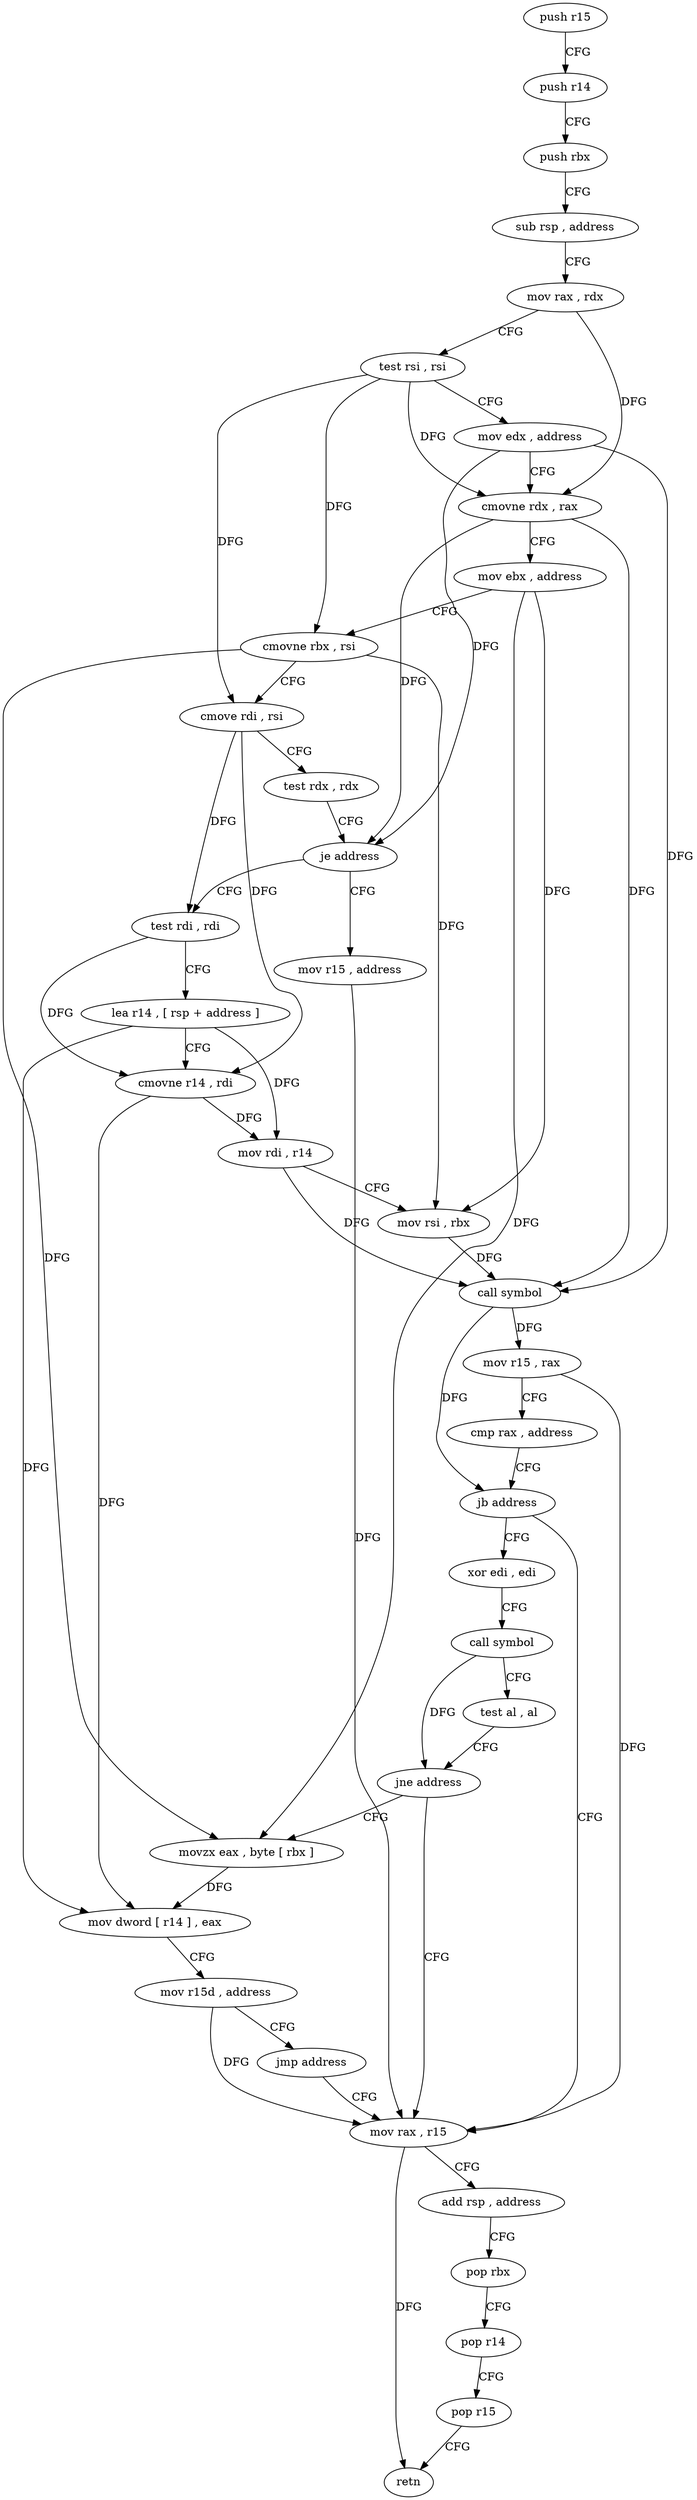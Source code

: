 digraph "func" {
"4217552" [label = "push r15" ]
"4217554" [label = "push r14" ]
"4217556" [label = "push rbx" ]
"4217557" [label = "sub rsp , address" ]
"4217561" [label = "mov rax , rdx" ]
"4217564" [label = "test rsi , rsi" ]
"4217567" [label = "mov edx , address" ]
"4217572" [label = "cmovne rdx , rax" ]
"4217576" [label = "mov ebx , address" ]
"4217581" [label = "cmovne rbx , rsi" ]
"4217585" [label = "cmove rdi , rsi" ]
"4217589" [label = "test rdx , rdx" ]
"4217592" [label = "je address" ]
"4217651" [label = "mov r15 , address" ]
"4217594" [label = "test rdi , rdi" ]
"4217658" [label = "mov rax , r15" ]
"4217597" [label = "lea r14 , [ rsp + address ]" ]
"4217602" [label = "cmovne r14 , rdi" ]
"4217606" [label = "mov rdi , r14" ]
"4217609" [label = "mov rsi , rbx" ]
"4217612" [label = "call symbol" ]
"4217617" [label = "mov r15 , rax" ]
"4217620" [label = "cmp rax , address" ]
"4217624" [label = "jb address" ]
"4217626" [label = "xor edi , edi" ]
"4217661" [label = "add rsp , address" ]
"4217665" [label = "pop rbx" ]
"4217666" [label = "pop r14" ]
"4217668" [label = "pop r15" ]
"4217670" [label = "retn" ]
"4217628" [label = "call symbol" ]
"4217633" [label = "test al , al" ]
"4217635" [label = "jne address" ]
"4217637" [label = "movzx eax , byte [ rbx ]" ]
"4217640" [label = "mov dword [ r14 ] , eax" ]
"4217643" [label = "mov r15d , address" ]
"4217649" [label = "jmp address" ]
"4217552" -> "4217554" [ label = "CFG" ]
"4217554" -> "4217556" [ label = "CFG" ]
"4217556" -> "4217557" [ label = "CFG" ]
"4217557" -> "4217561" [ label = "CFG" ]
"4217561" -> "4217564" [ label = "CFG" ]
"4217561" -> "4217572" [ label = "DFG" ]
"4217564" -> "4217567" [ label = "CFG" ]
"4217564" -> "4217572" [ label = "DFG" ]
"4217564" -> "4217581" [ label = "DFG" ]
"4217564" -> "4217585" [ label = "DFG" ]
"4217567" -> "4217572" [ label = "CFG" ]
"4217567" -> "4217592" [ label = "DFG" ]
"4217567" -> "4217612" [ label = "DFG" ]
"4217572" -> "4217576" [ label = "CFG" ]
"4217572" -> "4217592" [ label = "DFG" ]
"4217572" -> "4217612" [ label = "DFG" ]
"4217576" -> "4217581" [ label = "CFG" ]
"4217576" -> "4217609" [ label = "DFG" ]
"4217576" -> "4217637" [ label = "DFG" ]
"4217581" -> "4217585" [ label = "CFG" ]
"4217581" -> "4217609" [ label = "DFG" ]
"4217581" -> "4217637" [ label = "DFG" ]
"4217585" -> "4217589" [ label = "CFG" ]
"4217585" -> "4217594" [ label = "DFG" ]
"4217585" -> "4217602" [ label = "DFG" ]
"4217589" -> "4217592" [ label = "CFG" ]
"4217592" -> "4217651" [ label = "CFG" ]
"4217592" -> "4217594" [ label = "CFG" ]
"4217651" -> "4217658" [ label = "DFG" ]
"4217594" -> "4217597" [ label = "CFG" ]
"4217594" -> "4217602" [ label = "DFG" ]
"4217658" -> "4217661" [ label = "CFG" ]
"4217658" -> "4217670" [ label = "DFG" ]
"4217597" -> "4217602" [ label = "CFG" ]
"4217597" -> "4217606" [ label = "DFG" ]
"4217597" -> "4217640" [ label = "DFG" ]
"4217602" -> "4217606" [ label = "DFG" ]
"4217602" -> "4217640" [ label = "DFG" ]
"4217606" -> "4217609" [ label = "CFG" ]
"4217606" -> "4217612" [ label = "DFG" ]
"4217609" -> "4217612" [ label = "DFG" ]
"4217612" -> "4217617" [ label = "DFG" ]
"4217612" -> "4217624" [ label = "DFG" ]
"4217617" -> "4217620" [ label = "CFG" ]
"4217617" -> "4217658" [ label = "DFG" ]
"4217620" -> "4217624" [ label = "CFG" ]
"4217624" -> "4217658" [ label = "CFG" ]
"4217624" -> "4217626" [ label = "CFG" ]
"4217626" -> "4217628" [ label = "CFG" ]
"4217661" -> "4217665" [ label = "CFG" ]
"4217665" -> "4217666" [ label = "CFG" ]
"4217666" -> "4217668" [ label = "CFG" ]
"4217668" -> "4217670" [ label = "CFG" ]
"4217628" -> "4217633" [ label = "CFG" ]
"4217628" -> "4217635" [ label = "DFG" ]
"4217633" -> "4217635" [ label = "CFG" ]
"4217635" -> "4217658" [ label = "CFG" ]
"4217635" -> "4217637" [ label = "CFG" ]
"4217637" -> "4217640" [ label = "DFG" ]
"4217640" -> "4217643" [ label = "CFG" ]
"4217643" -> "4217649" [ label = "CFG" ]
"4217643" -> "4217658" [ label = "DFG" ]
"4217649" -> "4217658" [ label = "CFG" ]
}
